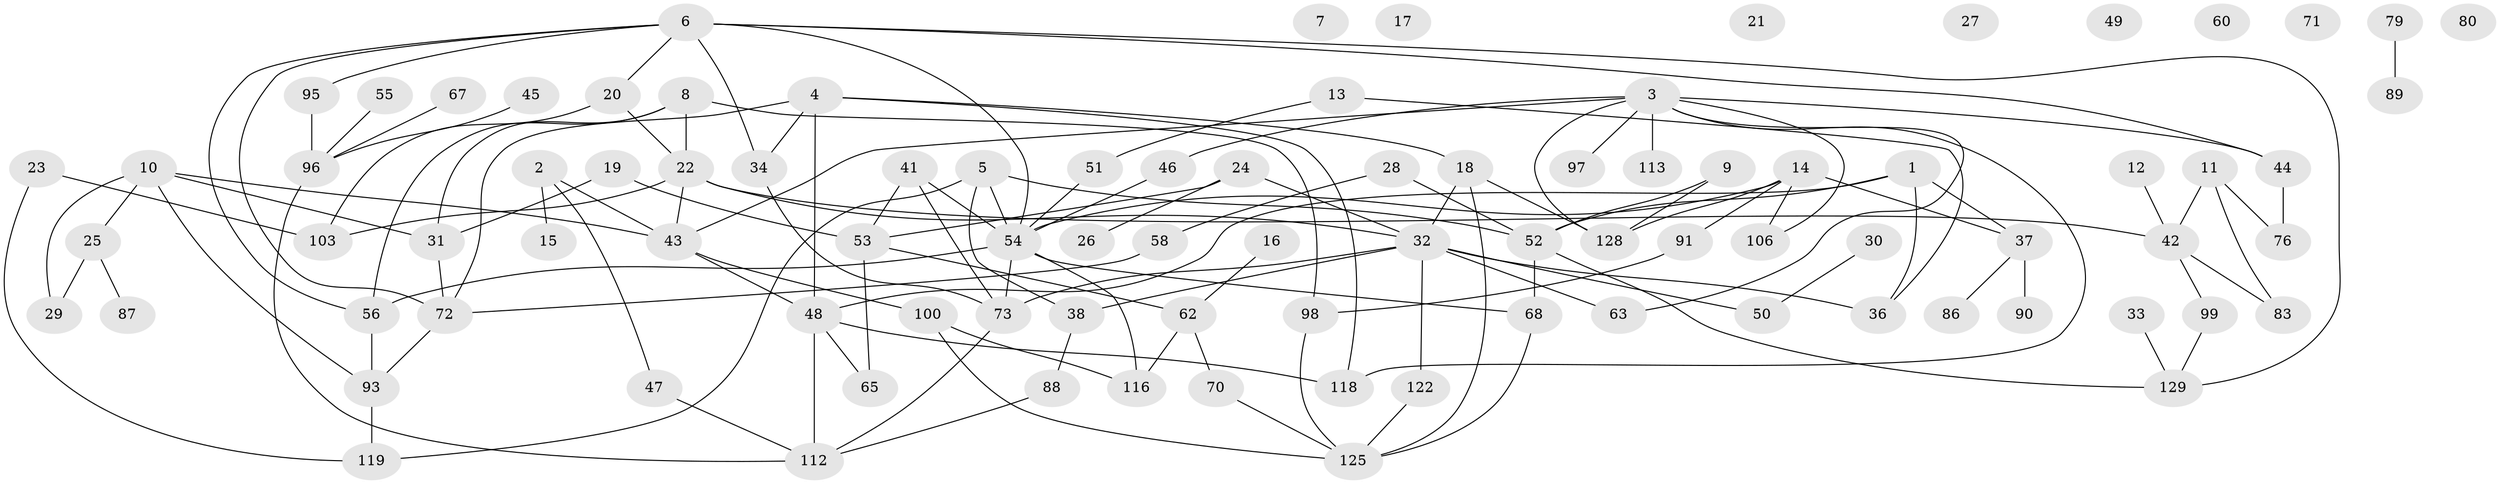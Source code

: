 // original degree distribution, {4: 0.16030534351145037, 3: 0.22137404580152673, 5: 0.07633587786259542, 2: 0.29770992366412213, 7: 0.015267175572519083, 0: 0.061068702290076333, 1: 0.1450381679389313, 6: 0.015267175572519083, 8: 0.007633587786259542}
// Generated by graph-tools (version 1.1) at 2025/41/03/06/25 10:41:20]
// undirected, 92 vertices, 133 edges
graph export_dot {
graph [start="1"]
  node [color=gray90,style=filled];
  1;
  2 [super="+85"];
  3 [super="+104"];
  4 [super="+35"];
  5 [super="+57"];
  6 [super="+59"];
  7;
  8 [super="+39"];
  9;
  10 [super="+117"];
  11 [super="+121"];
  12;
  13 [super="+84"];
  14 [super="+109"];
  15;
  16;
  17;
  18 [super="+74"];
  19;
  20 [super="+75"];
  21;
  22 [super="+81"];
  23;
  24 [super="+131"];
  25 [super="+61"];
  26;
  27;
  28;
  29;
  30 [super="+78"];
  31 [super="+66"];
  32 [super="+108"];
  33;
  34;
  36 [super="+40"];
  37 [super="+114"];
  38;
  41;
  42 [super="+94"];
  43 [super="+69"];
  44;
  45;
  46;
  47;
  48 [super="+105"];
  49;
  50;
  51;
  52 [super="+120"];
  53 [super="+64"];
  54 [super="+107"];
  55;
  56;
  58 [super="+126"];
  60;
  62 [super="+111"];
  63;
  65;
  67;
  68;
  70 [super="+110"];
  71;
  72 [super="+77"];
  73 [super="+82"];
  76 [super="+92"];
  79 [super="+115"];
  80;
  83;
  86;
  87;
  88;
  89;
  90;
  91;
  93 [super="+130"];
  95 [super="+101"];
  96 [super="+102"];
  97;
  98;
  99;
  100 [super="+123"];
  103;
  106;
  112;
  113;
  116;
  118;
  119;
  122 [super="+124"];
  125 [super="+127"];
  128;
  129;
  1 -- 37;
  1 -- 48;
  1 -- 52;
  1 -- 36;
  2 -- 15 [weight=2];
  2 -- 47;
  2 -- 43;
  3 -- 63;
  3 -- 106;
  3 -- 113;
  3 -- 128;
  3 -- 97;
  3 -- 118;
  3 -- 43;
  3 -- 44;
  3 -- 46;
  4 -- 34;
  4 -- 118;
  4 -- 18;
  4 -- 72;
  4 -- 48;
  5 -- 38;
  5 -- 52;
  5 -- 54;
  5 -- 119;
  6 -- 20;
  6 -- 34;
  6 -- 44;
  6 -- 129;
  6 -- 72;
  6 -- 56;
  6 -- 54;
  6 -- 95;
  8 -- 98;
  8 -- 56;
  8 -- 22;
  8 -- 31;
  9 -- 52;
  9 -- 128;
  10 -- 31;
  10 -- 93;
  10 -- 25;
  10 -- 29;
  10 -- 43;
  11 -- 42;
  11 -- 83;
  11 -- 76;
  12 -- 42;
  13 -- 51;
  13 -- 36;
  14 -- 37;
  14 -- 54;
  14 -- 91;
  14 -- 106 [weight=2];
  14 -- 128;
  16 -- 62;
  18 -- 32;
  18 -- 128;
  18 -- 125;
  19 -- 31;
  19 -- 53;
  20 -- 103;
  20 -- 22;
  22 -- 42;
  22 -- 103;
  22 -- 32;
  22 -- 43;
  23 -- 103;
  23 -- 119;
  24 -- 26;
  24 -- 53;
  24 -- 32;
  25 -- 29;
  25 -- 87;
  28 -- 52;
  28 -- 58;
  30 -- 50;
  31 -- 72;
  32 -- 38;
  32 -- 50;
  32 -- 63;
  32 -- 73;
  32 -- 36;
  32 -- 122;
  33 -- 129;
  34 -- 73;
  37 -- 86;
  37 -- 90;
  38 -- 88;
  41 -- 54;
  41 -- 73;
  41 -- 53;
  42 -- 83;
  42 -- 99;
  43 -- 100;
  43 -- 48;
  44 -- 76;
  45 -- 96;
  46 -- 54;
  47 -- 112;
  48 -- 112;
  48 -- 118;
  48 -- 65;
  51 -- 54;
  52 -- 129;
  52 -- 68;
  53 -- 62;
  53 -- 65;
  54 -- 68;
  54 -- 116;
  54 -- 56;
  54 -- 73;
  55 -- 96;
  56 -- 93;
  58 -- 72;
  62 -- 116 [weight=2];
  62 -- 70;
  67 -- 96 [weight=2];
  68 -- 125;
  70 -- 125;
  72 -- 93;
  73 -- 112;
  79 -- 89;
  88 -- 112;
  91 -- 98;
  93 -- 119;
  95 -- 96;
  96 -- 112;
  98 -- 125;
  99 -- 129;
  100 -- 116;
  100 -- 125;
  122 -- 125;
}
